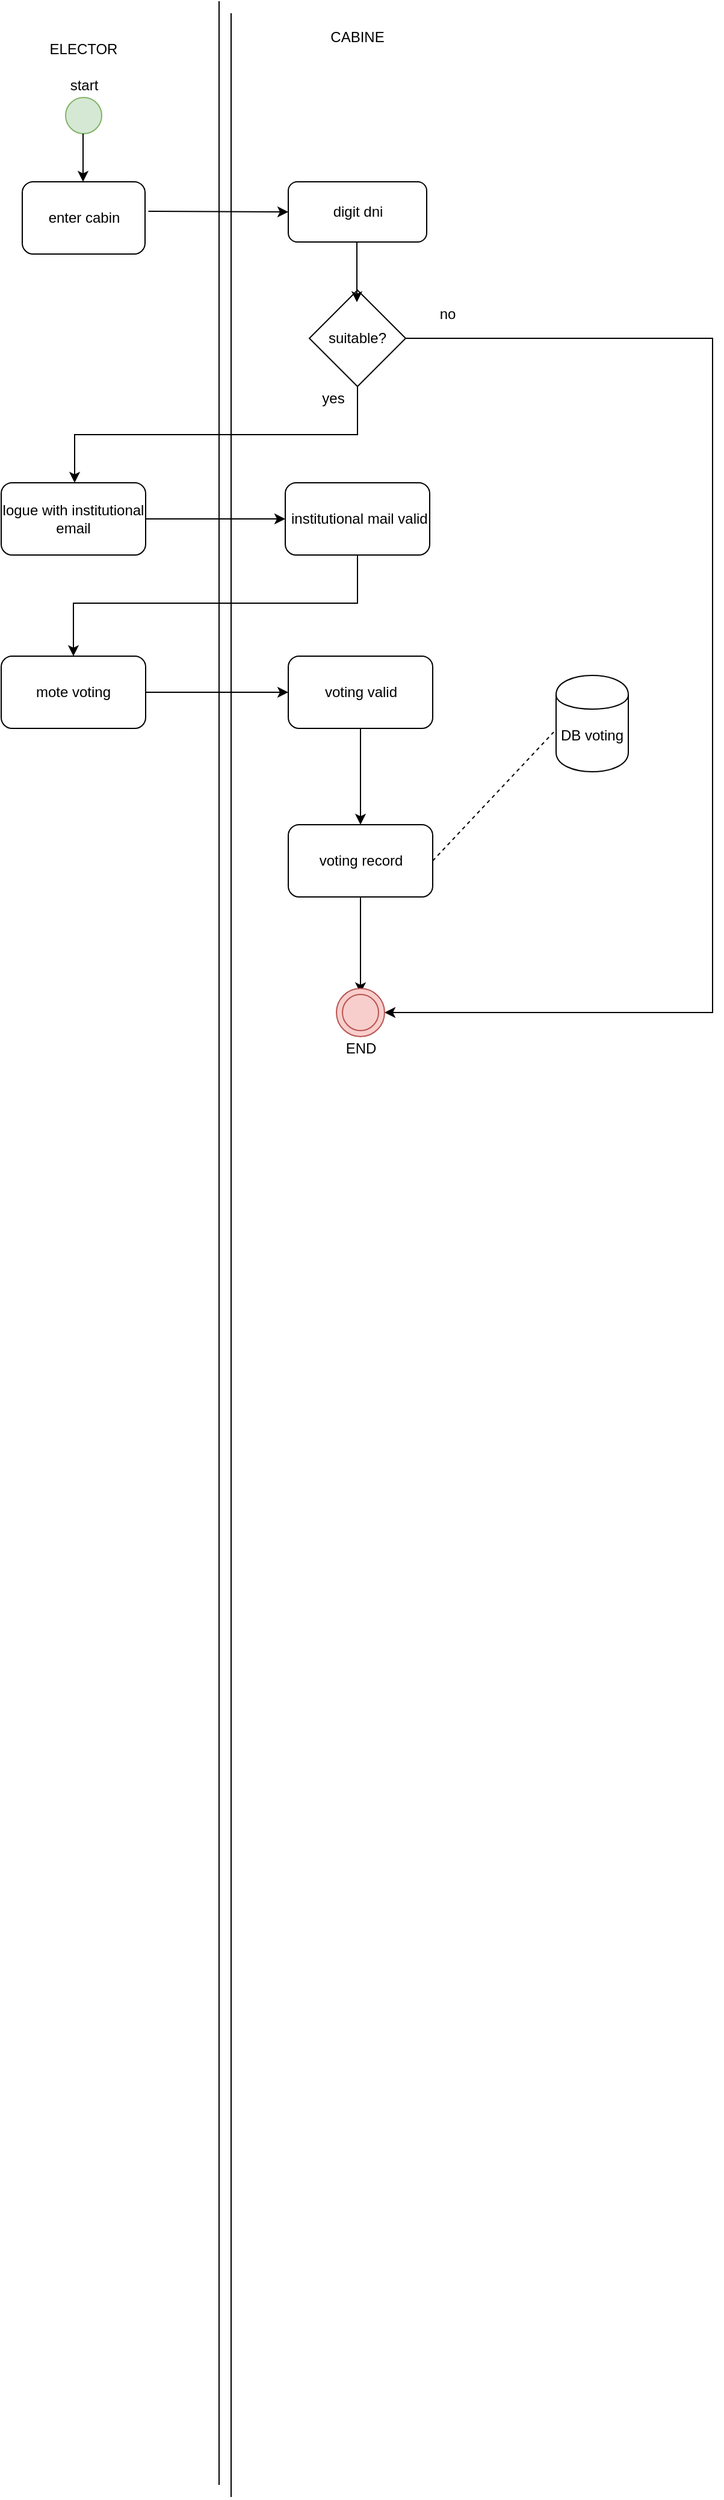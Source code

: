 <mxfile version="12.4.3" pages="1"><diagram id="PEVM6HXbashaiioUX0v7" name="Page-1"><mxGraphModel dx="868" dy="401" grid="1" gridSize="10" guides="1" tooltips="1" connect="1" arrows="1" fold="1" page="1" pageScale="1" pageWidth="827" pageHeight="1169" math="0" shadow="0"><root><mxCell id="0"/><mxCell id="1" parent="0"/><mxCell id="8VHJS2V4S2-LGptAMDiB-1" value="" style="ellipse;whiteSpace=wrap;html=1;aspect=fixed;fillColor=#d5e8d4;strokeColor=#82b366;" parent="1" vertex="1"><mxGeometry x="112.5" y="90" width="30" height="30" as="geometry"/></mxCell><mxCell id="8VHJS2V4S2-LGptAMDiB-2" value="start" style="text;html=1;strokeColor=none;fillColor=none;align=center;verticalAlign=middle;whiteSpace=wrap;rounded=0;" parent="1" vertex="1"><mxGeometry x="107.5" y="70" width="40" height="20" as="geometry"/></mxCell><mxCell id="8VHJS2V4S2-LGptAMDiB-3" value="" style="endArrow=classic;html=1;" parent="1" edge="1"><mxGeometry width="50" height="50" relative="1" as="geometry"><mxPoint x="127" y="120" as="sourcePoint"/><mxPoint x="127" y="160" as="targetPoint"/></mxGeometry></mxCell><mxCell id="8VHJS2V4S2-LGptAMDiB-4" value="ELECTOR" style="text;html=1;strokeColor=none;fillColor=none;align=center;verticalAlign=middle;whiteSpace=wrap;rounded=0;" parent="1" vertex="1"><mxGeometry x="90" y="40" width="75" height="20" as="geometry"/></mxCell><mxCell id="8VHJS2V4S2-LGptAMDiB-5" value="" style="endArrow=none;html=1;" parent="1" edge="1"><mxGeometry width="50" height="50" relative="1" as="geometry"><mxPoint x="240" y="10" as="sourcePoint"/><mxPoint x="240" y="2073" as="targetPoint"/></mxGeometry></mxCell><mxCell id="8VHJS2V4S2-LGptAMDiB-12" value="CABINE" style="text;html=1;strokeColor=none;fillColor=none;align=center;verticalAlign=middle;whiteSpace=wrap;rounded=0;" parent="1" vertex="1"><mxGeometry x="320" y="30" width="70" height="20" as="geometry"/></mxCell><mxCell id="8VHJS2V4S2-LGptAMDiB-15" value="" style="endArrow=classic;html=1;" parent="1" edge="1"><mxGeometry width="50" height="50" relative="1" as="geometry"><mxPoint x="181.25" y="184.5" as="sourcePoint"/><mxPoint x="297.5" y="185" as="targetPoint"/></mxGeometry></mxCell><mxCell id="8VHJS2V4S2-LGptAMDiB-18" value="" style="endArrow=classic;html=1;" parent="1" edge="1"><mxGeometry width="50" height="50" relative="1" as="geometry"><mxPoint x="354.5" y="210" as="sourcePoint"/><mxPoint x="354.5" y="260" as="targetPoint"/></mxGeometry></mxCell><mxCell id="8VHJS2V4S2-LGptAMDiB-21" value="" style="edgeStyle=orthogonalEdgeStyle;rounded=0;orthogonalLoop=1;jettySize=auto;html=1;entryX=1;entryY=0.5;entryDx=0;entryDy=0;" parent="1" source="8VHJS2V4S2-LGptAMDiB-19" edge="1" target="8VHJS2V4S2-LGptAMDiB-47"><mxGeometry relative="1" as="geometry"><mxPoint x="630" y="850" as="targetPoint"/><Array as="points"><mxPoint x="650" y="290"/><mxPoint x="650" y="850"/></Array></mxGeometry></mxCell><mxCell id="8VHJS2V4S2-LGptAMDiB-25" value="" style="edgeStyle=orthogonalEdgeStyle;rounded=0;orthogonalLoop=1;jettySize=auto;html=1;" parent="1" source="8VHJS2V4S2-LGptAMDiB-19" edge="1"><mxGeometry relative="1" as="geometry"><mxPoint x="120" y="410" as="targetPoint"/><Array as="points"><mxPoint x="355" y="370"/><mxPoint x="120" y="370"/><mxPoint x="120" y="410"/></Array></mxGeometry></mxCell><mxCell id="8VHJS2V4S2-LGptAMDiB-19" value="suitable?" style="rhombus;whiteSpace=wrap;html=1;strokeColor=#000000;fillColor=none;gradientColor=#ffffff;" parent="1" vertex="1"><mxGeometry x="315" y="250" width="80" height="80" as="geometry"/></mxCell><mxCell id="8VHJS2V4S2-LGptAMDiB-23" value="no" style="text;html=1;strokeColor=none;fillColor=none;align=center;verticalAlign=middle;whiteSpace=wrap;rounded=0;" parent="1" vertex="1"><mxGeometry x="410" y="260" width="40" height="20" as="geometry"/></mxCell><mxCell id="8VHJS2V4S2-LGptAMDiB-26" value="yes" style="text;html=1;strokeColor=none;fillColor=none;align=center;verticalAlign=middle;whiteSpace=wrap;rounded=0;" parent="1" vertex="1"><mxGeometry x="315" y="330" width="40" height="20" as="geometry"/></mxCell><mxCell id="8VHJS2V4S2-LGptAMDiB-30" value="enter cabin" style="rounded=1;whiteSpace=wrap;html=1;strokeColor=#000000;fillColor=none;gradientColor=#ffffff;" parent="1" vertex="1"><mxGeometry x="76.5" y="160" width="102" height="60" as="geometry"/></mxCell><mxCell id="8VHJS2V4S2-LGptAMDiB-31" value="digit dni" style="rounded=1;whiteSpace=wrap;html=1;strokeColor=#000000;fillColor=none;gradientColor=#ffffff;" parent="1" vertex="1"><mxGeometry x="297.5" y="160" width="115" height="50" as="geometry"/></mxCell><mxCell id="8VHJS2V4S2-LGptAMDiB-37" value="" style="edgeStyle=orthogonalEdgeStyle;rounded=0;orthogonalLoop=1;jettySize=auto;html=1;" parent="1" source="8VHJS2V4S2-LGptAMDiB-35" target="8VHJS2V4S2-LGptAMDiB-36" edge="1"><mxGeometry relative="1" as="geometry"/></mxCell><mxCell id="8VHJS2V4S2-LGptAMDiB-35" value="logue with institutional email" style="rounded=1;whiteSpace=wrap;html=1;strokeColor=#000000;fillColor=none;gradientColor=#ffffff;" parent="1" vertex="1"><mxGeometry x="59" y="410" width="120" height="60" as="geometry"/></mxCell><mxCell id="8VHJS2V4S2-LGptAMDiB-39" value="" style="edgeStyle=orthogonalEdgeStyle;rounded=0;orthogonalLoop=1;jettySize=auto;html=1;" parent="1" source="8VHJS2V4S2-LGptAMDiB-36" target="8VHJS2V4S2-LGptAMDiB-38" edge="1"><mxGeometry relative="1" as="geometry"><Array as="points"><mxPoint x="355" y="510"/><mxPoint x="119" y="510"/></Array></mxGeometry></mxCell><mxCell id="8VHJS2V4S2-LGptAMDiB-36" value="&amp;nbsp;institutional mail valid" style="rounded=1;whiteSpace=wrap;html=1;strokeColor=#000000;fillColor=none;gradientColor=#ffffff;" parent="1" vertex="1"><mxGeometry x="295" y="410" width="120" height="60" as="geometry"/></mxCell><mxCell id="8VHJS2V4S2-LGptAMDiB-41" value="" style="edgeStyle=orthogonalEdgeStyle;rounded=0;orthogonalLoop=1;jettySize=auto;html=1;" parent="1" source="8VHJS2V4S2-LGptAMDiB-38" target="8VHJS2V4S2-LGptAMDiB-40" edge="1"><mxGeometry relative="1" as="geometry"/></mxCell><mxCell id="8VHJS2V4S2-LGptAMDiB-38" value="mote voting" style="rounded=1;whiteSpace=wrap;html=1;strokeColor=#000000;fillColor=none;gradientColor=#ffffff;" parent="1" vertex="1"><mxGeometry x="59" y="554" width="120" height="60" as="geometry"/></mxCell><mxCell id="8VHJS2V4S2-LGptAMDiB-43" value="" style="edgeStyle=orthogonalEdgeStyle;rounded=0;orthogonalLoop=1;jettySize=auto;html=1;" parent="1" source="8VHJS2V4S2-LGptAMDiB-40" target="8VHJS2V4S2-LGptAMDiB-42" edge="1"><mxGeometry relative="1" as="geometry"/></mxCell><mxCell id="8VHJS2V4S2-LGptAMDiB-40" value="voting valid" style="rounded=1;whiteSpace=wrap;html=1;strokeColor=#000000;fillColor=none;gradientColor=#ffffff;" parent="1" vertex="1"><mxGeometry x="297.5" y="554" width="120" height="60" as="geometry"/></mxCell><mxCell id="8VHJS2V4S2-LGptAMDiB-46" value="" style="edgeStyle=orthogonalEdgeStyle;rounded=0;orthogonalLoop=1;jettySize=auto;html=1;" parent="1" source="8VHJS2V4S2-LGptAMDiB-42" edge="1"><mxGeometry relative="1" as="geometry"><mxPoint x="357.5" y="834" as="targetPoint"/></mxGeometry></mxCell><mxCell id="8VHJS2V4S2-LGptAMDiB-42" value="voting record" style="rounded=1;whiteSpace=wrap;html=1;strokeColor=#000000;fillColor=none;gradientColor=#ffffff;" parent="1" vertex="1"><mxGeometry x="297.5" y="694" width="120" height="60" as="geometry"/></mxCell><mxCell id="8VHJS2V4S2-LGptAMDiB-44" value="" style="shape=cylinder;whiteSpace=wrap;html=1;boundedLbl=1;backgroundOutline=1;strokeColor=#000000;fillColor=none;gradientColor=#ffffff;" parent="1" vertex="1"><mxGeometry x="520" y="570" width="60" height="80" as="geometry"/></mxCell><mxCell id="8VHJS2V4S2-LGptAMDiB-47" value="" style="ellipse;whiteSpace=wrap;html=1;aspect=fixed;strokeColor=#b85450;fillColor=#f8cecc;" parent="1" vertex="1"><mxGeometry x="337.5" y="830" width="40" height="40" as="geometry"/></mxCell><mxCell id="8VHJS2V4S2-LGptAMDiB-48" value="" style="ellipse;whiteSpace=wrap;html=1;aspect=fixed;strokeColor=#b85450;fillColor=#f8cecc;" parent="1" vertex="1"><mxGeometry x="342.5" y="835" width="30" height="30" as="geometry"/></mxCell><mxCell id="8VHJS2V4S2-LGptAMDiB-50" value="END" style="text;html=1;strokeColor=none;fillColor=none;align=center;verticalAlign=middle;whiteSpace=wrap;rounded=0;" parent="1" vertex="1"><mxGeometry x="337.5" y="870" width="40" height="20" as="geometry"/></mxCell><mxCell id="8VHJS2V4S2-LGptAMDiB-54" value="DB voting" style="text;html=1;strokeColor=none;fillColor=none;align=center;verticalAlign=middle;whiteSpace=wrap;rounded=0;" parent="1" vertex="1"><mxGeometry x="505" y="610" width="90" height="20" as="geometry"/></mxCell><mxCell id="6PxK5-zuexscIDmVLKCb-1" value="" style="endArrow=none;html=1;" edge="1" parent="1"><mxGeometry width="50" height="50" relative="1" as="geometry"><mxPoint x="250" y="20" as="sourcePoint"/><mxPoint x="250" y="2083" as="targetPoint"/></mxGeometry></mxCell><mxCell id="6PxK5-zuexscIDmVLKCb-4" value="" style="endArrow=none;dashed=1;html=1;exitX=1;exitY=0.5;exitDx=0;exitDy=0;entryX=-0.033;entryY=0.588;entryDx=0;entryDy=0;entryPerimeter=0;" edge="1" parent="1" source="8VHJS2V4S2-LGptAMDiB-42" target="8VHJS2V4S2-LGptAMDiB-44"><mxGeometry width="50" height="50" relative="1" as="geometry"><mxPoint x="450" y="720" as="sourcePoint"/><mxPoint x="500" y="670" as="targetPoint"/></mxGeometry></mxCell></root></mxGraphModel></diagram></mxfile>